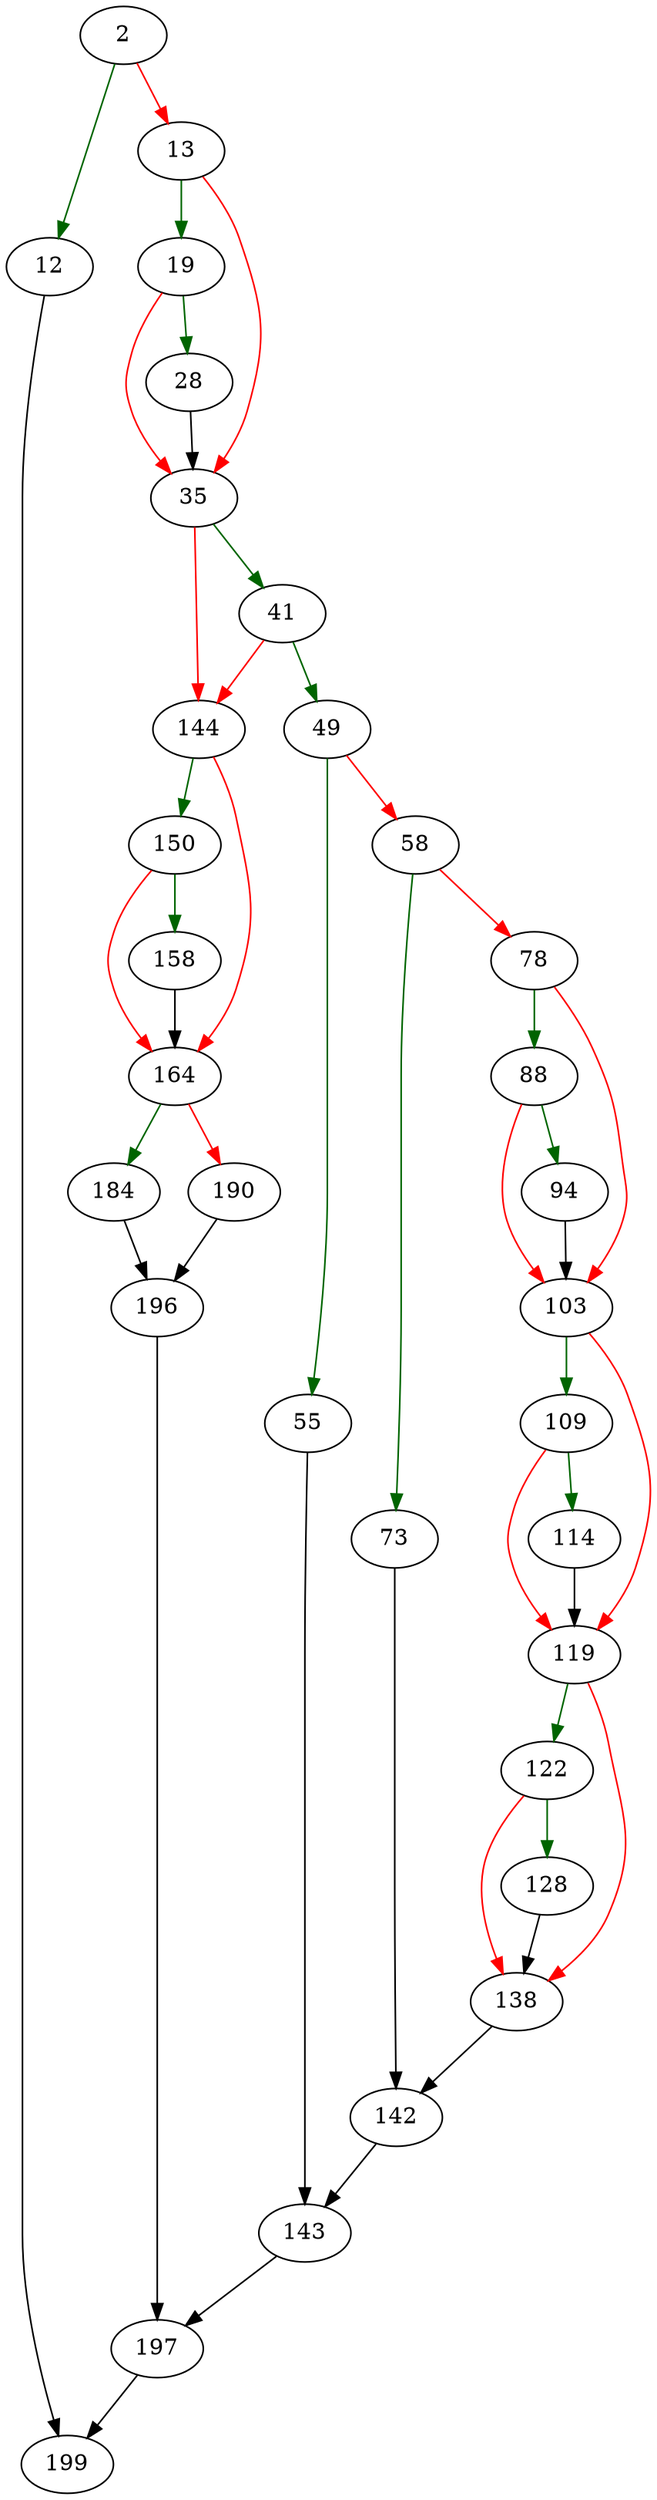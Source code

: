 strict digraph "substExpr" {
	// Node definitions.
	2 [entry=true];
	12;
	13;
	199;
	19;
	35;
	28;
	41;
	144;
	49;
	55;
	58;
	143;
	73;
	78;
	142;
	88;
	103;
	94;
	109;
	119;
	114;
	122;
	138;
	128;
	197;
	150;
	164;
	158;
	184;
	190;
	196;

	// Edge definitions.
	2 -> 12 [
		color=darkgreen
		cond=true
	];
	2 -> 13 [
		color=red
		cond=false
	];
	12 -> 199;
	13 -> 19 [
		color=darkgreen
		cond=true
	];
	13 -> 35 [
		color=red
		cond=false
	];
	19 -> 35 [
		color=red
		cond=false
	];
	19 -> 28 [
		color=darkgreen
		cond=true
	];
	35 -> 41 [
		color=darkgreen
		cond=true
	];
	35 -> 144 [
		color=red
		cond=false
	];
	28 -> 35;
	41 -> 144 [
		color=red
		cond=false
	];
	41 -> 49 [
		color=darkgreen
		cond=true
	];
	144 -> 150 [
		color=darkgreen
		cond=true
	];
	144 -> 164 [
		color=red
		cond=false
	];
	49 -> 55 [
		color=darkgreen
		cond=true
	];
	49 -> 58 [
		color=red
		cond=false
	];
	55 -> 143;
	58 -> 73 [
		color=darkgreen
		cond=true
	];
	58 -> 78 [
		color=red
		cond=false
	];
	143 -> 197;
	73 -> 142;
	78 -> 88 [
		color=darkgreen
		cond=true
	];
	78 -> 103 [
		color=red
		cond=false
	];
	142 -> 143;
	88 -> 103 [
		color=red
		cond=false
	];
	88 -> 94 [
		color=darkgreen
		cond=true
	];
	103 -> 109 [
		color=darkgreen
		cond=true
	];
	103 -> 119 [
		color=red
		cond=false
	];
	94 -> 103;
	109 -> 119 [
		color=red
		cond=false
	];
	109 -> 114 [
		color=darkgreen
		cond=true
	];
	119 -> 122 [
		color=darkgreen
		cond=true
	];
	119 -> 138 [
		color=red
		cond=false
	];
	114 -> 119;
	122 -> 138 [
		color=red
		cond=false
	];
	122 -> 128 [
		color=darkgreen
		cond=true
	];
	138 -> 142;
	128 -> 138;
	197 -> 199;
	150 -> 164 [
		color=red
		cond=false
	];
	150 -> 158 [
		color=darkgreen
		cond=true
	];
	164 -> 184 [
		color=darkgreen
		cond=true
	];
	164 -> 190 [
		color=red
		cond=false
	];
	158 -> 164;
	184 -> 196;
	190 -> 196;
	196 -> 197;
}